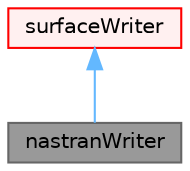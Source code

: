 digraph "nastranWriter"
{
 // LATEX_PDF_SIZE
  bgcolor="transparent";
  edge [fontname=Helvetica,fontsize=10,labelfontname=Helvetica,labelfontsize=10];
  node [fontname=Helvetica,fontsize=10,shape=box,height=0.2,width=0.4];
  Node1 [id="Node000001",label="nastranWriter",height=0.2,width=0.4,color="gray40", fillcolor="grey60", style="filled", fontcolor="black",tooltip="A surface writer for the Nastran file format - both surface mesh and fields."];
  Node2 -> Node1 [id="edge1_Node000001_Node000002",dir="back",color="steelblue1",style="solid",tooltip=" "];
  Node2 [id="Node000002",label="surfaceWriter",height=0.2,width=0.4,color="red", fillcolor="#FFF0F0", style="filled",URL="$classFoam_1_1surfaceWriter.html",tooltip="Base class for surface writers."];
}
